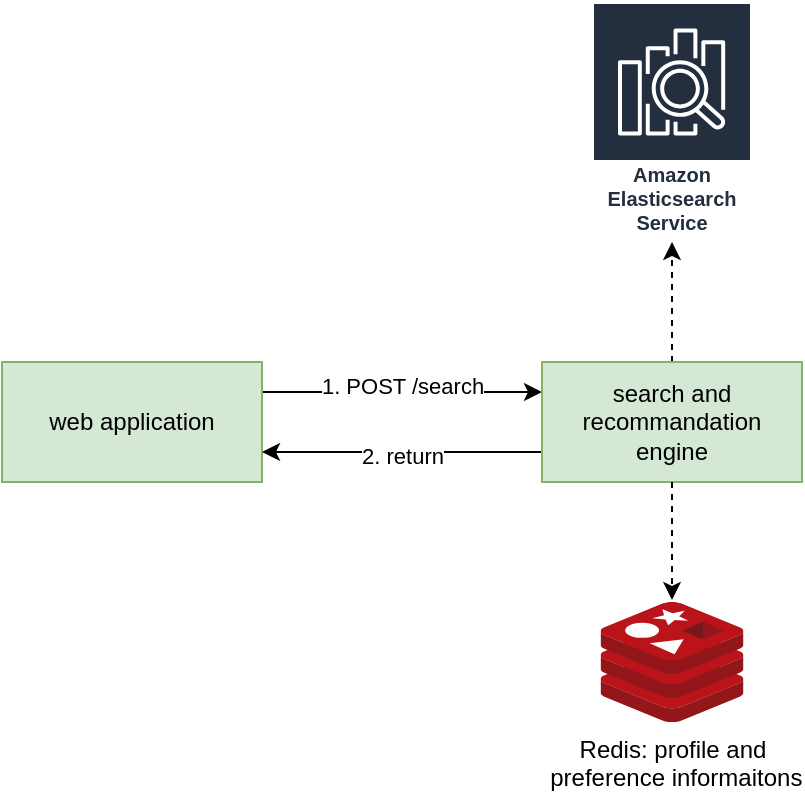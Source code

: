 <mxfile version="24.0.5" type="github">
  <diagram name="Page-1" id="_CV5ww3CdWhXZDCdRnDU">
    <mxGraphModel dx="1434" dy="766" grid="1" gridSize="10" guides="1" tooltips="1" connect="1" arrows="1" fold="1" page="1" pageScale="1" pageWidth="827" pageHeight="1169" math="0" shadow="0">
      <root>
        <mxCell id="0" />
        <mxCell id="1" parent="0" />
        <mxCell id="EnrCB8BXGhhp7N-2kcLx-1" style="edgeStyle=orthogonalEdgeStyle;rounded=0;orthogonalLoop=1;jettySize=auto;html=1;exitX=1;exitY=0.25;exitDx=0;exitDy=0;entryX=0;entryY=0.25;entryDx=0;entryDy=0;" edge="1" parent="1" source="XBANJo7eA5kyvE9hvOjh-1" target="XBANJo7eA5kyvE9hvOjh-2">
          <mxGeometry relative="1" as="geometry" />
        </mxCell>
        <mxCell id="EnrCB8BXGhhp7N-2kcLx-2" value="1. POST /search" style="edgeLabel;html=1;align=center;verticalAlign=middle;resizable=0;points=[];" vertex="1" connectable="0" parent="EnrCB8BXGhhp7N-2kcLx-1">
          <mxGeometry y="3" relative="1" as="geometry">
            <mxPoint as="offset" />
          </mxGeometry>
        </mxCell>
        <mxCell id="XBANJo7eA5kyvE9hvOjh-1" value="web application" style="rounded=0;whiteSpace=wrap;html=1;fillColor=#d5e8d4;strokeColor=#82b366;" parent="1" vertex="1">
          <mxGeometry x="110" y="210" width="130" height="60" as="geometry" />
        </mxCell>
        <mxCell id="XBANJo7eA5kyvE9hvOjh-9" style="edgeStyle=orthogonalEdgeStyle;rounded=0;orthogonalLoop=1;jettySize=auto;html=1;dashed=1;" parent="1" source="XBANJo7eA5kyvE9hvOjh-2" target="XBANJo7eA5kyvE9hvOjh-3" edge="1">
          <mxGeometry relative="1" as="geometry" />
        </mxCell>
        <mxCell id="EnrCB8BXGhhp7N-2kcLx-3" style="edgeStyle=orthogonalEdgeStyle;rounded=0;orthogonalLoop=1;jettySize=auto;html=1;exitX=0;exitY=0.75;exitDx=0;exitDy=0;entryX=1;entryY=0.75;entryDx=0;entryDy=0;" edge="1" parent="1" source="XBANJo7eA5kyvE9hvOjh-2" target="XBANJo7eA5kyvE9hvOjh-1">
          <mxGeometry relative="1" as="geometry" />
        </mxCell>
        <mxCell id="EnrCB8BXGhhp7N-2kcLx-4" value="2. return" style="edgeLabel;html=1;align=center;verticalAlign=middle;resizable=0;points=[];" vertex="1" connectable="0" parent="EnrCB8BXGhhp7N-2kcLx-3">
          <mxGeometry y="2" relative="1" as="geometry">
            <mxPoint as="offset" />
          </mxGeometry>
        </mxCell>
        <mxCell id="XBANJo7eA5kyvE9hvOjh-2" value="search and recommandation engine" style="rounded=0;whiteSpace=wrap;html=1;fillColor=#d5e8d4;strokeColor=#82b366;" parent="1" vertex="1">
          <mxGeometry x="380" y="210" width="130" height="60" as="geometry" />
        </mxCell>
        <mxCell id="XBANJo7eA5kyvE9hvOjh-3" value="Amazon Elasticsearch Service" style="sketch=0;outlineConnect=0;fontColor=#232F3E;gradientColor=none;strokeColor=#ffffff;fillColor=#232F3E;dashed=0;verticalLabelPosition=middle;verticalAlign=bottom;align=center;html=1;whiteSpace=wrap;fontSize=10;fontStyle=1;spacing=3;shape=mxgraph.aws4.productIcon;prIcon=mxgraph.aws4.elasticsearch_service;" parent="1" vertex="1">
          <mxGeometry x="405" y="30" width="80" height="120" as="geometry" />
        </mxCell>
        <mxCell id="XBANJo7eA5kyvE9hvOjh-6" value="&lt;div&gt;Redis: profile and&lt;/div&gt;&lt;div&gt;&amp;nbsp;preference informaitons&lt;/div&gt;" style="image;sketch=0;aspect=fixed;html=1;points=[];align=center;fontSize=12;image=img/lib/mscae/Cache_Redis_Product.svg;" parent="1" vertex="1">
          <mxGeometry x="409.29" y="330" width="71.43" height="60" as="geometry" />
        </mxCell>
        <mxCell id="XBANJo7eA5kyvE9hvOjh-8" style="edgeStyle=orthogonalEdgeStyle;rounded=0;orthogonalLoop=1;jettySize=auto;html=1;entryX=0.5;entryY=-0.017;entryDx=0;entryDy=0;entryPerimeter=0;dashed=1;" parent="1" source="XBANJo7eA5kyvE9hvOjh-2" target="XBANJo7eA5kyvE9hvOjh-6" edge="1">
          <mxGeometry relative="1" as="geometry" />
        </mxCell>
      </root>
    </mxGraphModel>
  </diagram>
</mxfile>
